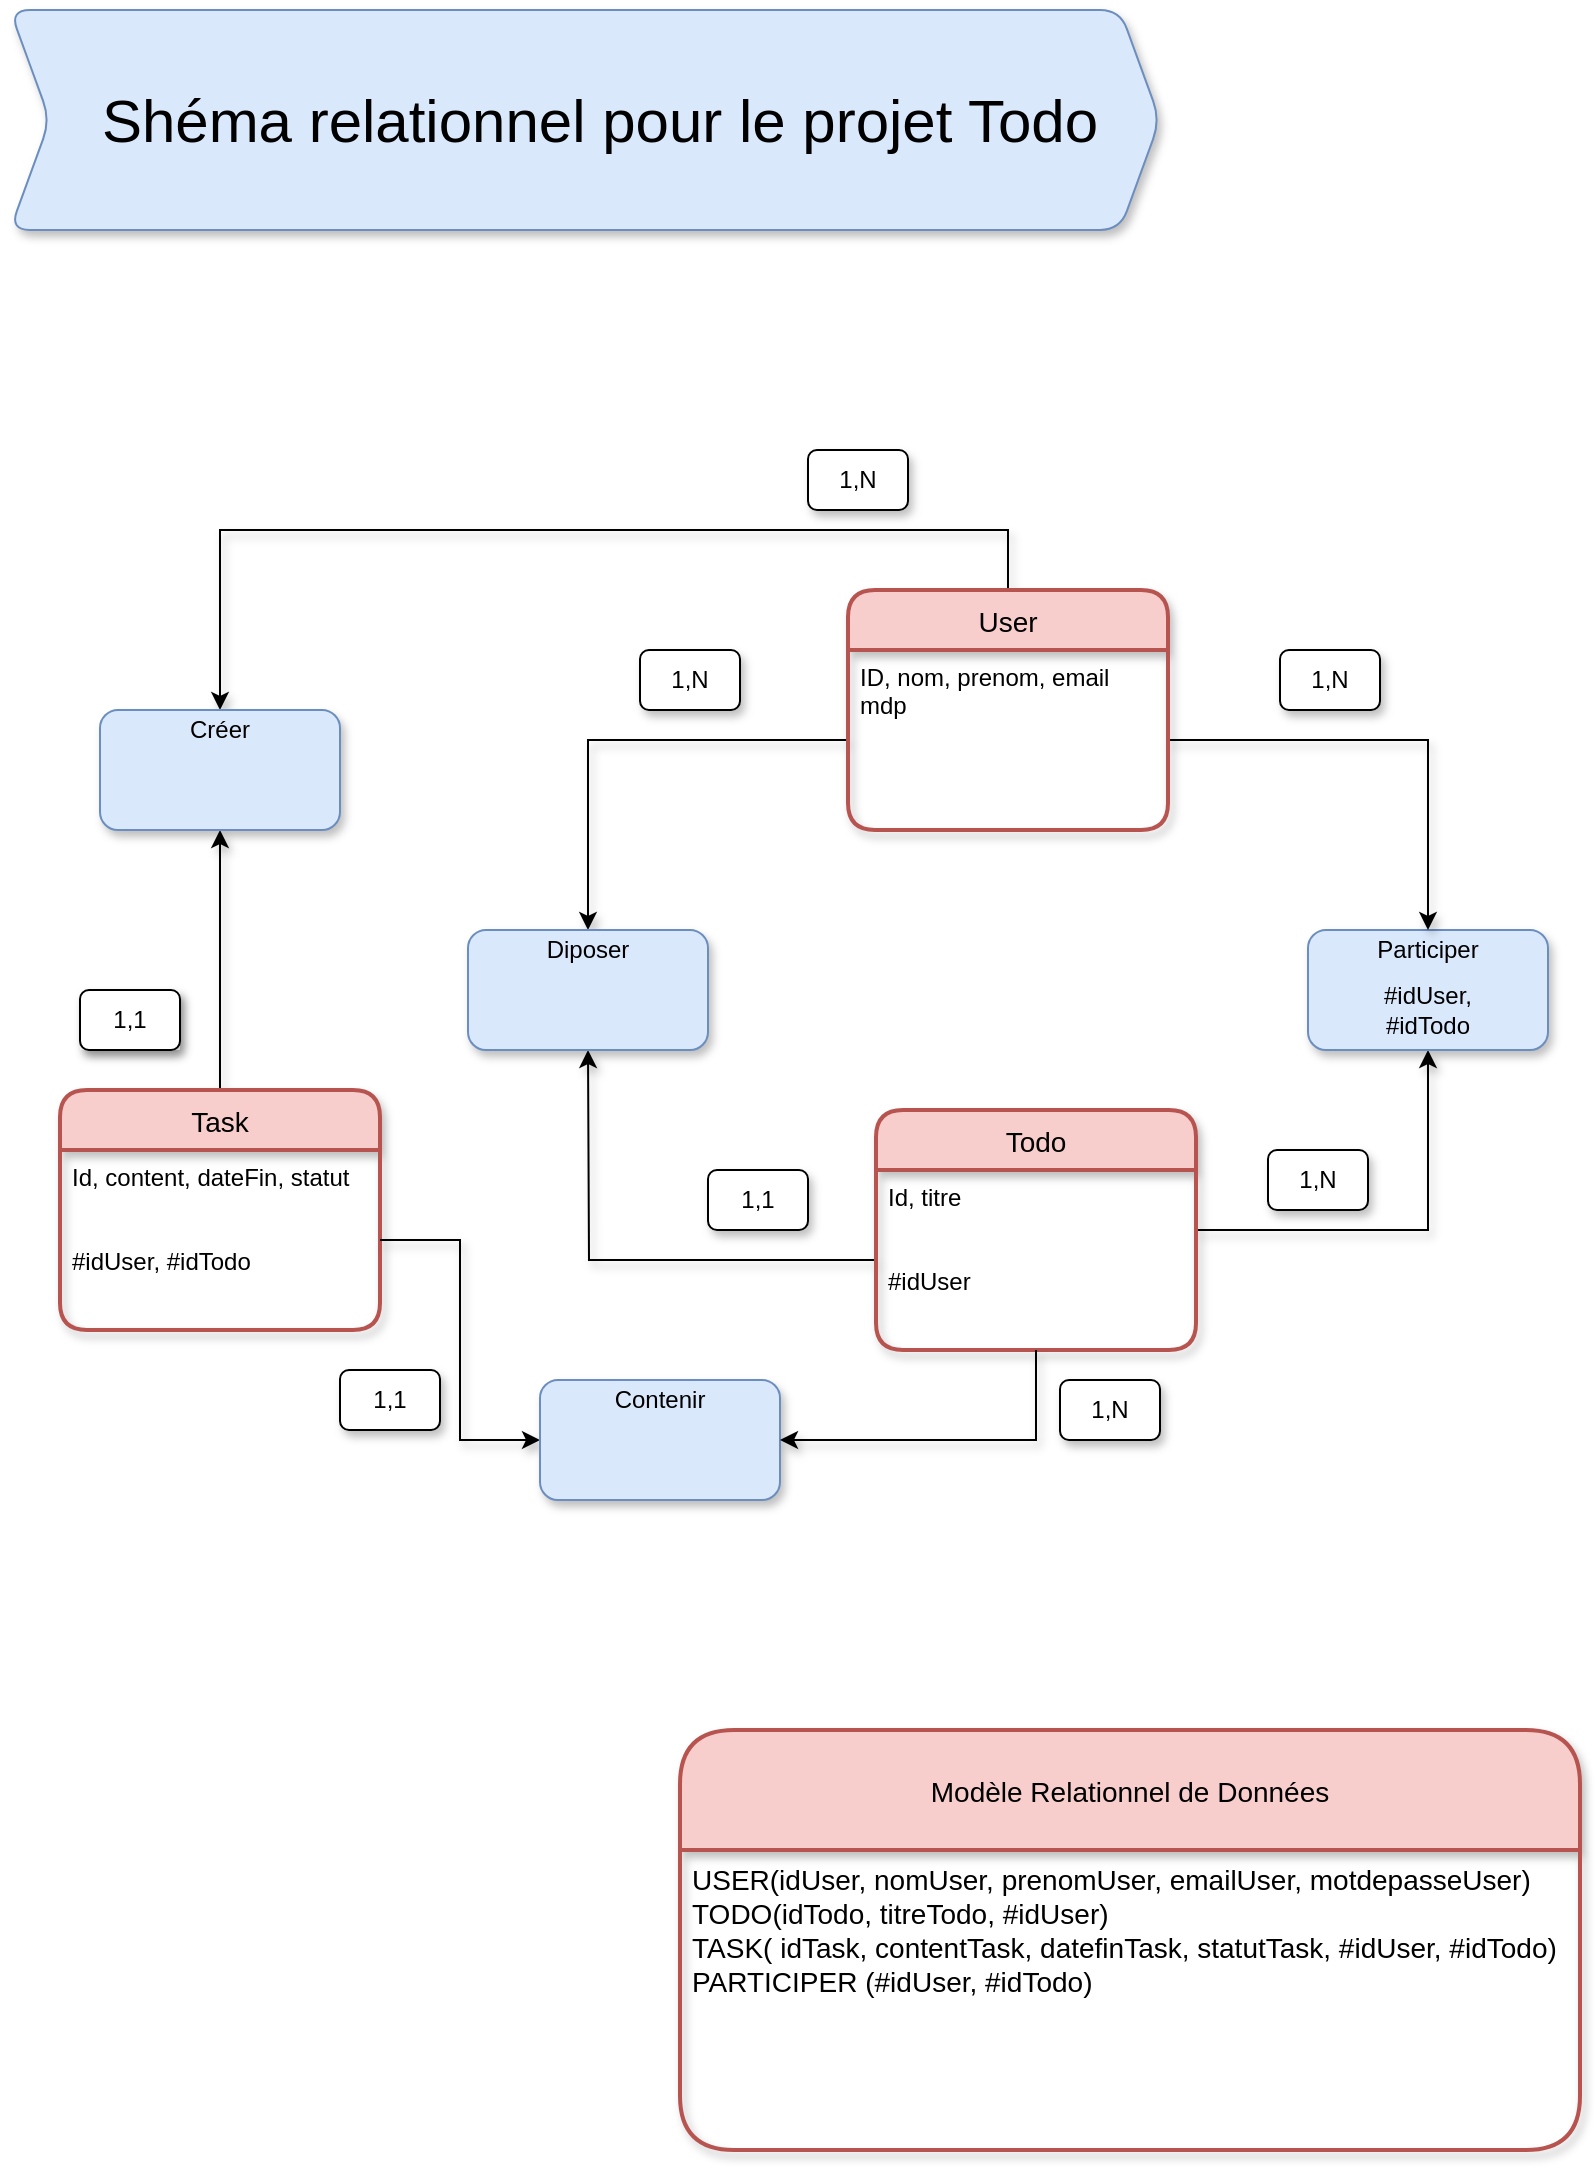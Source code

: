 <mxfile version="13.7.9" type="device"><diagram id="XqB8k5iHXv9dSx2xLBwB" name="Page-1"><mxGraphModel dx="1422" dy="762" grid="1" gridSize="10" guides="1" tooltips="1" connect="1" arrows="1" fold="1" page="1" pageScale="1" pageWidth="827" pageHeight="1169" math="0" shadow="0"><root><mxCell id="0"/><mxCell id="1" parent="0"/><mxCell id="Rm26clRM2Kl6Tp9O-3ym-28" style="edgeStyle=orthogonalEdgeStyle;rounded=0;orthogonalLoop=1;jettySize=auto;html=1;entryX=0.5;entryY=1;entryDx=0;entryDy=0;shadow=1;" edge="1" parent="1" source="Rm26clRM2Kl6Tp9O-3ym-4" target="Rm26clRM2Kl6Tp9O-3ym-24"><mxGeometry relative="1" as="geometry"><mxPoint x="714" y="540.0" as="targetPoint"/></mxGeometry></mxCell><mxCell id="Rm26clRM2Kl6Tp9O-3ym-18" value="" style="group;shadow=1;" vertex="1" connectable="0" parent="1"><mxGeometry x="364" y="590" width="50" height="30" as="geometry"/></mxCell><mxCell id="Rm26clRM2Kl6Tp9O-3ym-13" value="" style="rounded=1;whiteSpace=wrap;html=1;shadow=1;" vertex="1" parent="Rm26clRM2Kl6Tp9O-3ym-18"><mxGeometry width="50" height="30" as="geometry"/></mxCell><mxCell id="Rm26clRM2Kl6Tp9O-3ym-15" value="1,1" style="text;html=1;strokeColor=none;fillColor=none;align=center;verticalAlign=middle;whiteSpace=wrap;rounded=0;shadow=1;" vertex="1" parent="Rm26clRM2Kl6Tp9O-3ym-18"><mxGeometry x="5" y="5" width="40" height="20" as="geometry"/></mxCell><mxCell id="Rm26clRM2Kl6Tp9O-3ym-19" value="" style="group;shadow=1;" vertex="1" connectable="0" parent="1"><mxGeometry x="330" y="330" width="50" height="30" as="geometry"/></mxCell><mxCell id="Rm26clRM2Kl6Tp9O-3ym-20" value="" style="rounded=1;whiteSpace=wrap;html=1;shadow=1;" vertex="1" parent="Rm26clRM2Kl6Tp9O-3ym-19"><mxGeometry width="50" height="30" as="geometry"/></mxCell><mxCell id="Rm26clRM2Kl6Tp9O-3ym-21" value="1,N" style="text;html=1;strokeColor=none;fillColor=none;align=center;verticalAlign=middle;whiteSpace=wrap;rounded=0;shadow=1;" vertex="1" parent="Rm26clRM2Kl6Tp9O-3ym-19"><mxGeometry x="5" y="5" width="40" height="20" as="geometry"/></mxCell><mxCell id="Rm26clRM2Kl6Tp9O-3ym-23" value="" style="group;shadow=1;" vertex="1" connectable="0" parent="1"><mxGeometry x="664" y="470" width="120" height="60" as="geometry"/></mxCell><mxCell id="Rm26clRM2Kl6Tp9O-3ym-24" value="" style="rounded=1;whiteSpace=wrap;html=1;fillColor=#dae8fc;strokeColor=#6c8ebf;shadow=1;" vertex="1" parent="Rm26clRM2Kl6Tp9O-3ym-23"><mxGeometry width="120" height="60" as="geometry"/></mxCell><mxCell id="Rm26clRM2Kl6Tp9O-3ym-25" value="Participer" style="text;html=1;strokeColor=none;fillColor=none;align=center;verticalAlign=middle;whiteSpace=wrap;rounded=0;shadow=1;" vertex="1" parent="Rm26clRM2Kl6Tp9O-3ym-23"><mxGeometry x="40" width="40" height="20" as="geometry"/></mxCell><mxCell id="Rm26clRM2Kl6Tp9O-3ym-26" value="#idUser, #idTodo" style="text;html=1;strokeColor=none;fillColor=none;align=center;verticalAlign=middle;whiteSpace=wrap;rounded=0;shadow=1;" vertex="1" parent="Rm26clRM2Kl6Tp9O-3ym-23"><mxGeometry x="25" y="30" width="70" height="20" as="geometry"/></mxCell><mxCell id="Rm26clRM2Kl6Tp9O-3ym-27" style="edgeStyle=orthogonalEdgeStyle;rounded=0;orthogonalLoop=1;jettySize=auto;html=1;shadow=1;" edge="1" parent="1" source="Rm26clRM2Kl6Tp9O-3ym-2" target="Rm26clRM2Kl6Tp9O-3ym-25"><mxGeometry relative="1" as="geometry"/></mxCell><mxCell id="Rm26clRM2Kl6Tp9O-3ym-30" value="" style="group;shadow=1;" vertex="1" connectable="0" parent="1"><mxGeometry x="650" y="330" width="50" height="30" as="geometry"/></mxCell><mxCell id="Rm26clRM2Kl6Tp9O-3ym-31" value="" style="rounded=1;whiteSpace=wrap;html=1;shadow=1;" vertex="1" parent="Rm26clRM2Kl6Tp9O-3ym-30"><mxGeometry width="50" height="30" as="geometry"/></mxCell><mxCell id="Rm26clRM2Kl6Tp9O-3ym-32" value="1,N" style="text;html=1;strokeColor=none;fillColor=none;align=center;verticalAlign=middle;whiteSpace=wrap;rounded=0;shadow=1;" vertex="1" parent="Rm26clRM2Kl6Tp9O-3ym-30"><mxGeometry x="5" y="5" width="40" height="20" as="geometry"/></mxCell><mxCell id="Rm26clRM2Kl6Tp9O-3ym-33" value="" style="group;shadow=1;" vertex="1" connectable="0" parent="1"><mxGeometry x="644" y="580" width="50" height="30" as="geometry"/></mxCell><mxCell id="Rm26clRM2Kl6Tp9O-3ym-34" value="" style="rounded=1;whiteSpace=wrap;html=1;shadow=1;" vertex="1" parent="Rm26clRM2Kl6Tp9O-3ym-33"><mxGeometry width="50" height="30" as="geometry"/></mxCell><mxCell id="Rm26clRM2Kl6Tp9O-3ym-35" value="1,N" style="text;html=1;strokeColor=none;fillColor=none;align=center;verticalAlign=middle;whiteSpace=wrap;rounded=0;shadow=1;" vertex="1" parent="Rm26clRM2Kl6Tp9O-3ym-33"><mxGeometry x="5" y="5" width="40" height="20" as="geometry"/></mxCell><mxCell id="Rm26clRM2Kl6Tp9O-3ym-44" style="edgeStyle=orthogonalEdgeStyle;rounded=0;orthogonalLoop=1;jettySize=auto;html=1;entryX=0.5;entryY=1;entryDx=0;entryDy=0;shadow=1;" edge="1" parent="1" source="Rm26clRM2Kl6Tp9O-3ym-5"><mxGeometry relative="1" as="geometry"><mxPoint x="304" y="530" as="targetPoint"/></mxGeometry></mxCell><mxCell id="Rm26clRM2Kl6Tp9O-3ym-45" style="edgeStyle=orthogonalEdgeStyle;rounded=0;orthogonalLoop=1;jettySize=auto;html=1;entryX=0.5;entryY=0;entryDx=0;entryDy=0;shadow=1;" edge="1" parent="1" source="Rm26clRM2Kl6Tp9O-3ym-2" target="Rm26clRM2Kl6Tp9O-3ym-82"><mxGeometry relative="1" as="geometry"><mxPoint x="300" y="600" as="targetPoint"/></mxGeometry></mxCell><mxCell id="Rm26clRM2Kl6Tp9O-3ym-59" style="edgeStyle=orthogonalEdgeStyle;rounded=0;orthogonalLoop=1;jettySize=auto;html=1;entryX=0.5;entryY=0;entryDx=0;entryDy=0;shadow=1;" edge="1" parent="1" source="Rm26clRM2Kl6Tp9O-3ym-1"><mxGeometry relative="1" as="geometry"><mxPoint x="120" y="360" as="targetPoint"/><Array as="points"><mxPoint x="514" y="270"/><mxPoint x="120" y="270"/></Array></mxGeometry></mxCell><mxCell id="Rm26clRM2Kl6Tp9O-3ym-1" value="User" style="swimlane;childLayout=stackLayout;horizontal=1;startSize=30;horizontalStack=0;rounded=1;fontSize=14;fontStyle=0;strokeWidth=2;resizeParent=0;resizeLast=1;shadow=1;dashed=0;align=center;fillColor=#f8cecc;strokeColor=#b85450;" vertex="1" parent="1"><mxGeometry x="434" y="300" width="160" height="120" as="geometry"/></mxCell><mxCell id="Rm26clRM2Kl6Tp9O-3ym-2" value="ID, nom, prenom, email&#10;mdp" style="align=left;strokeColor=none;fillColor=none;spacingLeft=4;fontSize=12;verticalAlign=top;resizable=0;rotatable=0;part=1;shadow=1;" vertex="1" parent="Rm26clRM2Kl6Tp9O-3ym-1"><mxGeometry y="30" width="160" height="90" as="geometry"/></mxCell><mxCell id="Rm26clRM2Kl6Tp9O-3ym-58" style="edgeStyle=orthogonalEdgeStyle;rounded=0;orthogonalLoop=1;jettySize=auto;html=1;entryX=0.5;entryY=1;entryDx=0;entryDy=0;shadow=1;" edge="1" parent="1" source="Rm26clRM2Kl6Tp9O-3ym-36"><mxGeometry relative="1" as="geometry"><mxPoint x="120" y="420" as="targetPoint"/></mxGeometry></mxCell><mxCell id="Rm26clRM2Kl6Tp9O-3ym-36" value="Task" style="swimlane;childLayout=stackLayout;horizontal=1;startSize=30;horizontalStack=0;rounded=1;fontSize=14;fontStyle=0;strokeWidth=2;resizeParent=0;resizeLast=1;shadow=1;dashed=0;align=center;fillColor=#f8cecc;strokeColor=#b85450;" vertex="1" parent="1"><mxGeometry x="40" y="550" width="160" height="120" as="geometry"/></mxCell><mxCell id="Rm26clRM2Kl6Tp9O-3ym-37" value="Id, content, dateFin, statut&#10;&#10;&#10;#idUser, #idTodo" style="align=left;strokeColor=none;fillColor=none;spacingLeft=4;fontSize=12;verticalAlign=top;resizable=0;rotatable=0;part=1;shadow=1;" vertex="1" parent="Rm26clRM2Kl6Tp9O-3ym-36"><mxGeometry y="30" width="160" height="90" as="geometry"/></mxCell><mxCell id="Rm26clRM2Kl6Tp9O-3ym-53" style="edgeStyle=orthogonalEdgeStyle;rounded=0;orthogonalLoop=1;jettySize=auto;html=1;entryX=0;entryY=0.5;entryDx=0;entryDy=0;shadow=1;" edge="1" parent="1" source="Rm26clRM2Kl6Tp9O-3ym-37" target="Rm26clRM2Kl6Tp9O-3ym-74"><mxGeometry relative="1" as="geometry"><mxPoint x="200" y="800" as="targetPoint"/></mxGeometry></mxCell><mxCell id="Rm26clRM2Kl6Tp9O-3ym-61" value="" style="group;shadow=1;" vertex="1" connectable="0" parent="1"><mxGeometry x="540" y="695" width="50" height="30" as="geometry"/></mxCell><mxCell id="Rm26clRM2Kl6Tp9O-3ym-62" value="" style="rounded=1;whiteSpace=wrap;html=1;shadow=1;" vertex="1" parent="Rm26clRM2Kl6Tp9O-3ym-61"><mxGeometry width="50" height="30" as="geometry"/></mxCell><mxCell id="Rm26clRM2Kl6Tp9O-3ym-63" value="1,N" style="text;html=1;strokeColor=none;fillColor=none;align=center;verticalAlign=middle;whiteSpace=wrap;rounded=0;shadow=1;" vertex="1" parent="Rm26clRM2Kl6Tp9O-3ym-61"><mxGeometry x="5" y="5" width="40" height="20" as="geometry"/></mxCell><mxCell id="Rm26clRM2Kl6Tp9O-3ym-64" value="" style="group;shadow=1;" vertex="1" connectable="0" parent="1"><mxGeometry x="180" y="690" width="50" height="30" as="geometry"/></mxCell><mxCell id="Rm26clRM2Kl6Tp9O-3ym-65" value="" style="rounded=1;whiteSpace=wrap;html=1;shadow=1;" vertex="1" parent="Rm26clRM2Kl6Tp9O-3ym-64"><mxGeometry width="50" height="30" as="geometry"/></mxCell><mxCell id="Rm26clRM2Kl6Tp9O-3ym-66" value="1,1" style="text;html=1;strokeColor=none;fillColor=none;align=center;verticalAlign=middle;whiteSpace=wrap;rounded=0;shadow=1;" vertex="1" parent="Rm26clRM2Kl6Tp9O-3ym-64"><mxGeometry x="5" y="5" width="40" height="20" as="geometry"/></mxCell><mxCell id="Rm26clRM2Kl6Tp9O-3ym-67" value="" style="group;fillColor=#ffffff;shadow=1;" vertex="1" connectable="0" parent="1"><mxGeometry x="50" y="500" width="50" height="30" as="geometry"/></mxCell><mxCell id="Rm26clRM2Kl6Tp9O-3ym-68" value="" style="rounded=1;whiteSpace=wrap;html=1;shadow=1;" vertex="1" parent="Rm26clRM2Kl6Tp9O-3ym-67"><mxGeometry width="50" height="30" as="geometry"/></mxCell><mxCell id="Rm26clRM2Kl6Tp9O-3ym-69" value="1,1" style="text;html=1;strokeColor=none;fillColor=none;align=center;verticalAlign=middle;whiteSpace=wrap;rounded=0;shadow=1;" vertex="1" parent="Rm26clRM2Kl6Tp9O-3ym-67"><mxGeometry x="5" y="5" width="40" height="20" as="geometry"/></mxCell><mxCell id="Rm26clRM2Kl6Tp9O-3ym-70" value="" style="group;shadow=1;" vertex="1" connectable="0" parent="1"><mxGeometry x="414" y="230" width="50" height="30" as="geometry"/></mxCell><mxCell id="Rm26clRM2Kl6Tp9O-3ym-71" value="" style="rounded=1;whiteSpace=wrap;html=1;shadow=1;" vertex="1" parent="Rm26clRM2Kl6Tp9O-3ym-70"><mxGeometry width="50" height="30" as="geometry"/></mxCell><mxCell id="Rm26clRM2Kl6Tp9O-3ym-72" value="1,N" style="text;html=1;strokeColor=none;fillColor=none;align=center;verticalAlign=middle;whiteSpace=wrap;rounded=0;shadow=1;" vertex="1" parent="Rm26clRM2Kl6Tp9O-3ym-70"><mxGeometry x="5" y="5" width="40" height="20" as="geometry"/></mxCell><mxCell id="Rm26clRM2Kl6Tp9O-3ym-73" value="" style="group;shadow=1;" vertex="1" connectable="0" parent="1"><mxGeometry x="280" y="695" width="120" height="60" as="geometry"/></mxCell><mxCell id="Rm26clRM2Kl6Tp9O-3ym-74" value="" style="rounded=1;whiteSpace=wrap;html=1;fillColor=#dae8fc;strokeColor=#6c8ebf;shadow=1;" vertex="1" parent="Rm26clRM2Kl6Tp9O-3ym-73"><mxGeometry width="120" height="60" as="geometry"/></mxCell><mxCell id="Rm26clRM2Kl6Tp9O-3ym-75" value="Contenir" style="text;html=1;strokeColor=none;fillColor=none;align=center;verticalAlign=middle;whiteSpace=wrap;rounded=0;shadow=1;" vertex="1" parent="Rm26clRM2Kl6Tp9O-3ym-73"><mxGeometry x="40" width="40" height="20" as="geometry"/></mxCell><mxCell id="Rm26clRM2Kl6Tp9O-3ym-77" value="" style="group;shadow=1;" vertex="1" connectable="0" parent="1"><mxGeometry x="60" y="360" width="120" height="60" as="geometry"/></mxCell><mxCell id="Rm26clRM2Kl6Tp9O-3ym-78" value="" style="rounded=1;whiteSpace=wrap;html=1;fillColor=#dae8fc;strokeColor=#6c8ebf;shadow=1;" vertex="1" parent="Rm26clRM2Kl6Tp9O-3ym-77"><mxGeometry width="120" height="60" as="geometry"/></mxCell><mxCell id="Rm26clRM2Kl6Tp9O-3ym-79" value="Créer" style="text;html=1;strokeColor=none;fillColor=none;align=center;verticalAlign=middle;whiteSpace=wrap;rounded=0;shadow=1;" vertex="1" parent="Rm26clRM2Kl6Tp9O-3ym-77"><mxGeometry x="40" width="40" height="20" as="geometry"/></mxCell><mxCell id="Rm26clRM2Kl6Tp9O-3ym-80" value="" style="group;shadow=1;" vertex="1" connectable="0" parent="1"><mxGeometry x="244" y="470" width="120" height="60" as="geometry"/></mxCell><mxCell id="Rm26clRM2Kl6Tp9O-3ym-81" value="" style="rounded=1;whiteSpace=wrap;html=1;fillColor=#dae8fc;strokeColor=#6c8ebf;shadow=1;" vertex="1" parent="Rm26clRM2Kl6Tp9O-3ym-80"><mxGeometry width="120" height="60" as="geometry"/></mxCell><mxCell id="Rm26clRM2Kl6Tp9O-3ym-82" value="Diposer" style="text;html=1;strokeColor=none;fillColor=none;align=center;verticalAlign=middle;whiteSpace=wrap;rounded=0;shadow=1;" vertex="1" parent="Rm26clRM2Kl6Tp9O-3ym-80"><mxGeometry x="40" width="40" height="20" as="geometry"/></mxCell><mxCell id="Rm26clRM2Kl6Tp9O-3ym-4" value="Todo" style="swimlane;childLayout=stackLayout;horizontal=1;startSize=30;horizontalStack=0;rounded=1;fontSize=14;fontStyle=0;strokeWidth=2;resizeParent=0;resizeLast=1;shadow=1;dashed=0;align=center;fillColor=#f8cecc;strokeColor=#b85450;swimlaneLine=1;glass=0;" vertex="1" parent="1"><mxGeometry x="448" y="560" width="160" height="120" as="geometry"/></mxCell><mxCell id="Rm26clRM2Kl6Tp9O-3ym-5" value="Id, titre&#10;&#10;&#10;#idUser" style="align=left;strokeColor=none;fillColor=none;spacingLeft=4;fontSize=12;verticalAlign=top;resizable=0;rotatable=0;part=1;shadow=1;" vertex="1" parent="Rm26clRM2Kl6Tp9O-3ym-4"><mxGeometry y="30" width="160" height="90" as="geometry"/></mxCell><mxCell id="Rm26clRM2Kl6Tp9O-3ym-83" style="edgeStyle=orthogonalEdgeStyle;rounded=0;orthogonalLoop=1;jettySize=auto;html=1;entryX=1;entryY=0.5;entryDx=0;entryDy=0;shadow=1;" edge="1" parent="1" source="Rm26clRM2Kl6Tp9O-3ym-5" target="Rm26clRM2Kl6Tp9O-3ym-74"><mxGeometry relative="1" as="geometry"><Array as="points"><mxPoint x="528" y="725"/></Array></mxGeometry></mxCell><mxCell id="Rm26clRM2Kl6Tp9O-3ym-89" value="Modèle Relationnel de Données" style="swimlane;childLayout=stackLayout;horizontal=1;startSize=60;horizontalStack=0;rounded=1;fontSize=14;fontStyle=0;strokeWidth=2;resizeParent=0;resizeLast=1;shadow=1;dashed=0;align=center;fillColor=#f8cecc;strokeColor=#b85450;swimlaneFillColor=none;sketch=0;" vertex="1" parent="1"><mxGeometry x="350" y="870" width="450" height="210" as="geometry"/></mxCell><mxCell id="Rm26clRM2Kl6Tp9O-3ym-90" value="USER(idUser, nomUser, prenomUser, emailUser, motdepasseUser)&#10;TODO(idTodo, titreTodo, #idUser)&#10;TASK( idTask, contentTask, datefinTask, statutTask, #idUser, #idTodo)&#10;PARTICIPER (#idUser, #idTodo)" style="align=left;strokeColor=none;fillColor=none;spacingLeft=4;fontSize=14;verticalAlign=top;resizable=0;rotatable=0;part=1;spacing=2;fontFamily=Helvetica;labelBackgroundColor=none;labelBorderColor=none;" vertex="1" parent="Rm26clRM2Kl6Tp9O-3ym-89"><mxGeometry y="60" width="450" height="150" as="geometry"/></mxCell><mxCell id="Rm26clRM2Kl6Tp9O-3ym-91" value="" style="shape=step;perimeter=stepPerimeter;whiteSpace=wrap;html=1;fixedSize=1;rounded=1;shadow=1;glass=0;sketch=0;strokeColor=#6c8ebf;fillColor=#dae8fc;fontFamily=Helvetica;fontSize=14;" vertex="1" parent="1"><mxGeometry x="15" y="10" width="575" height="110" as="geometry"/></mxCell><mxCell id="Rm26clRM2Kl6Tp9O-3ym-93" value="&lt;div style=&quot;text-align: justify; font-size: 30px;&quot;&gt;&lt;span style=&quot;font-size: 30px;&quot;&gt;Shéma relationnel pour le projet Todo&lt;/span&gt;&lt;/div&gt;" style="text;html=1;strokeColor=none;fillColor=none;align=center;verticalAlign=middle;whiteSpace=wrap;rounded=0;shadow=1;glass=0;sketch=0;fontFamily=Helvetica;fontSize=30;" vertex="1" parent="1"><mxGeometry x="50" y="55" width="520" height="20" as="geometry"/></mxCell><mxCell id="Rm26clRM2Kl6Tp9O-3ym-95" style="edgeStyle=orthogonalEdgeStyle;rounded=0;orthogonalLoop=1;jettySize=auto;html=1;exitX=0.5;exitY=1;exitDx=0;exitDy=0;shadow=1;fontFamily=Helvetica;fontSize=30;fontColor=#000000;" edge="1" parent="1" source="Rm26clRM2Kl6Tp9O-3ym-93" target="Rm26clRM2Kl6Tp9O-3ym-93"><mxGeometry relative="1" as="geometry"/></mxCell></root></mxGraphModel></diagram></mxfile>